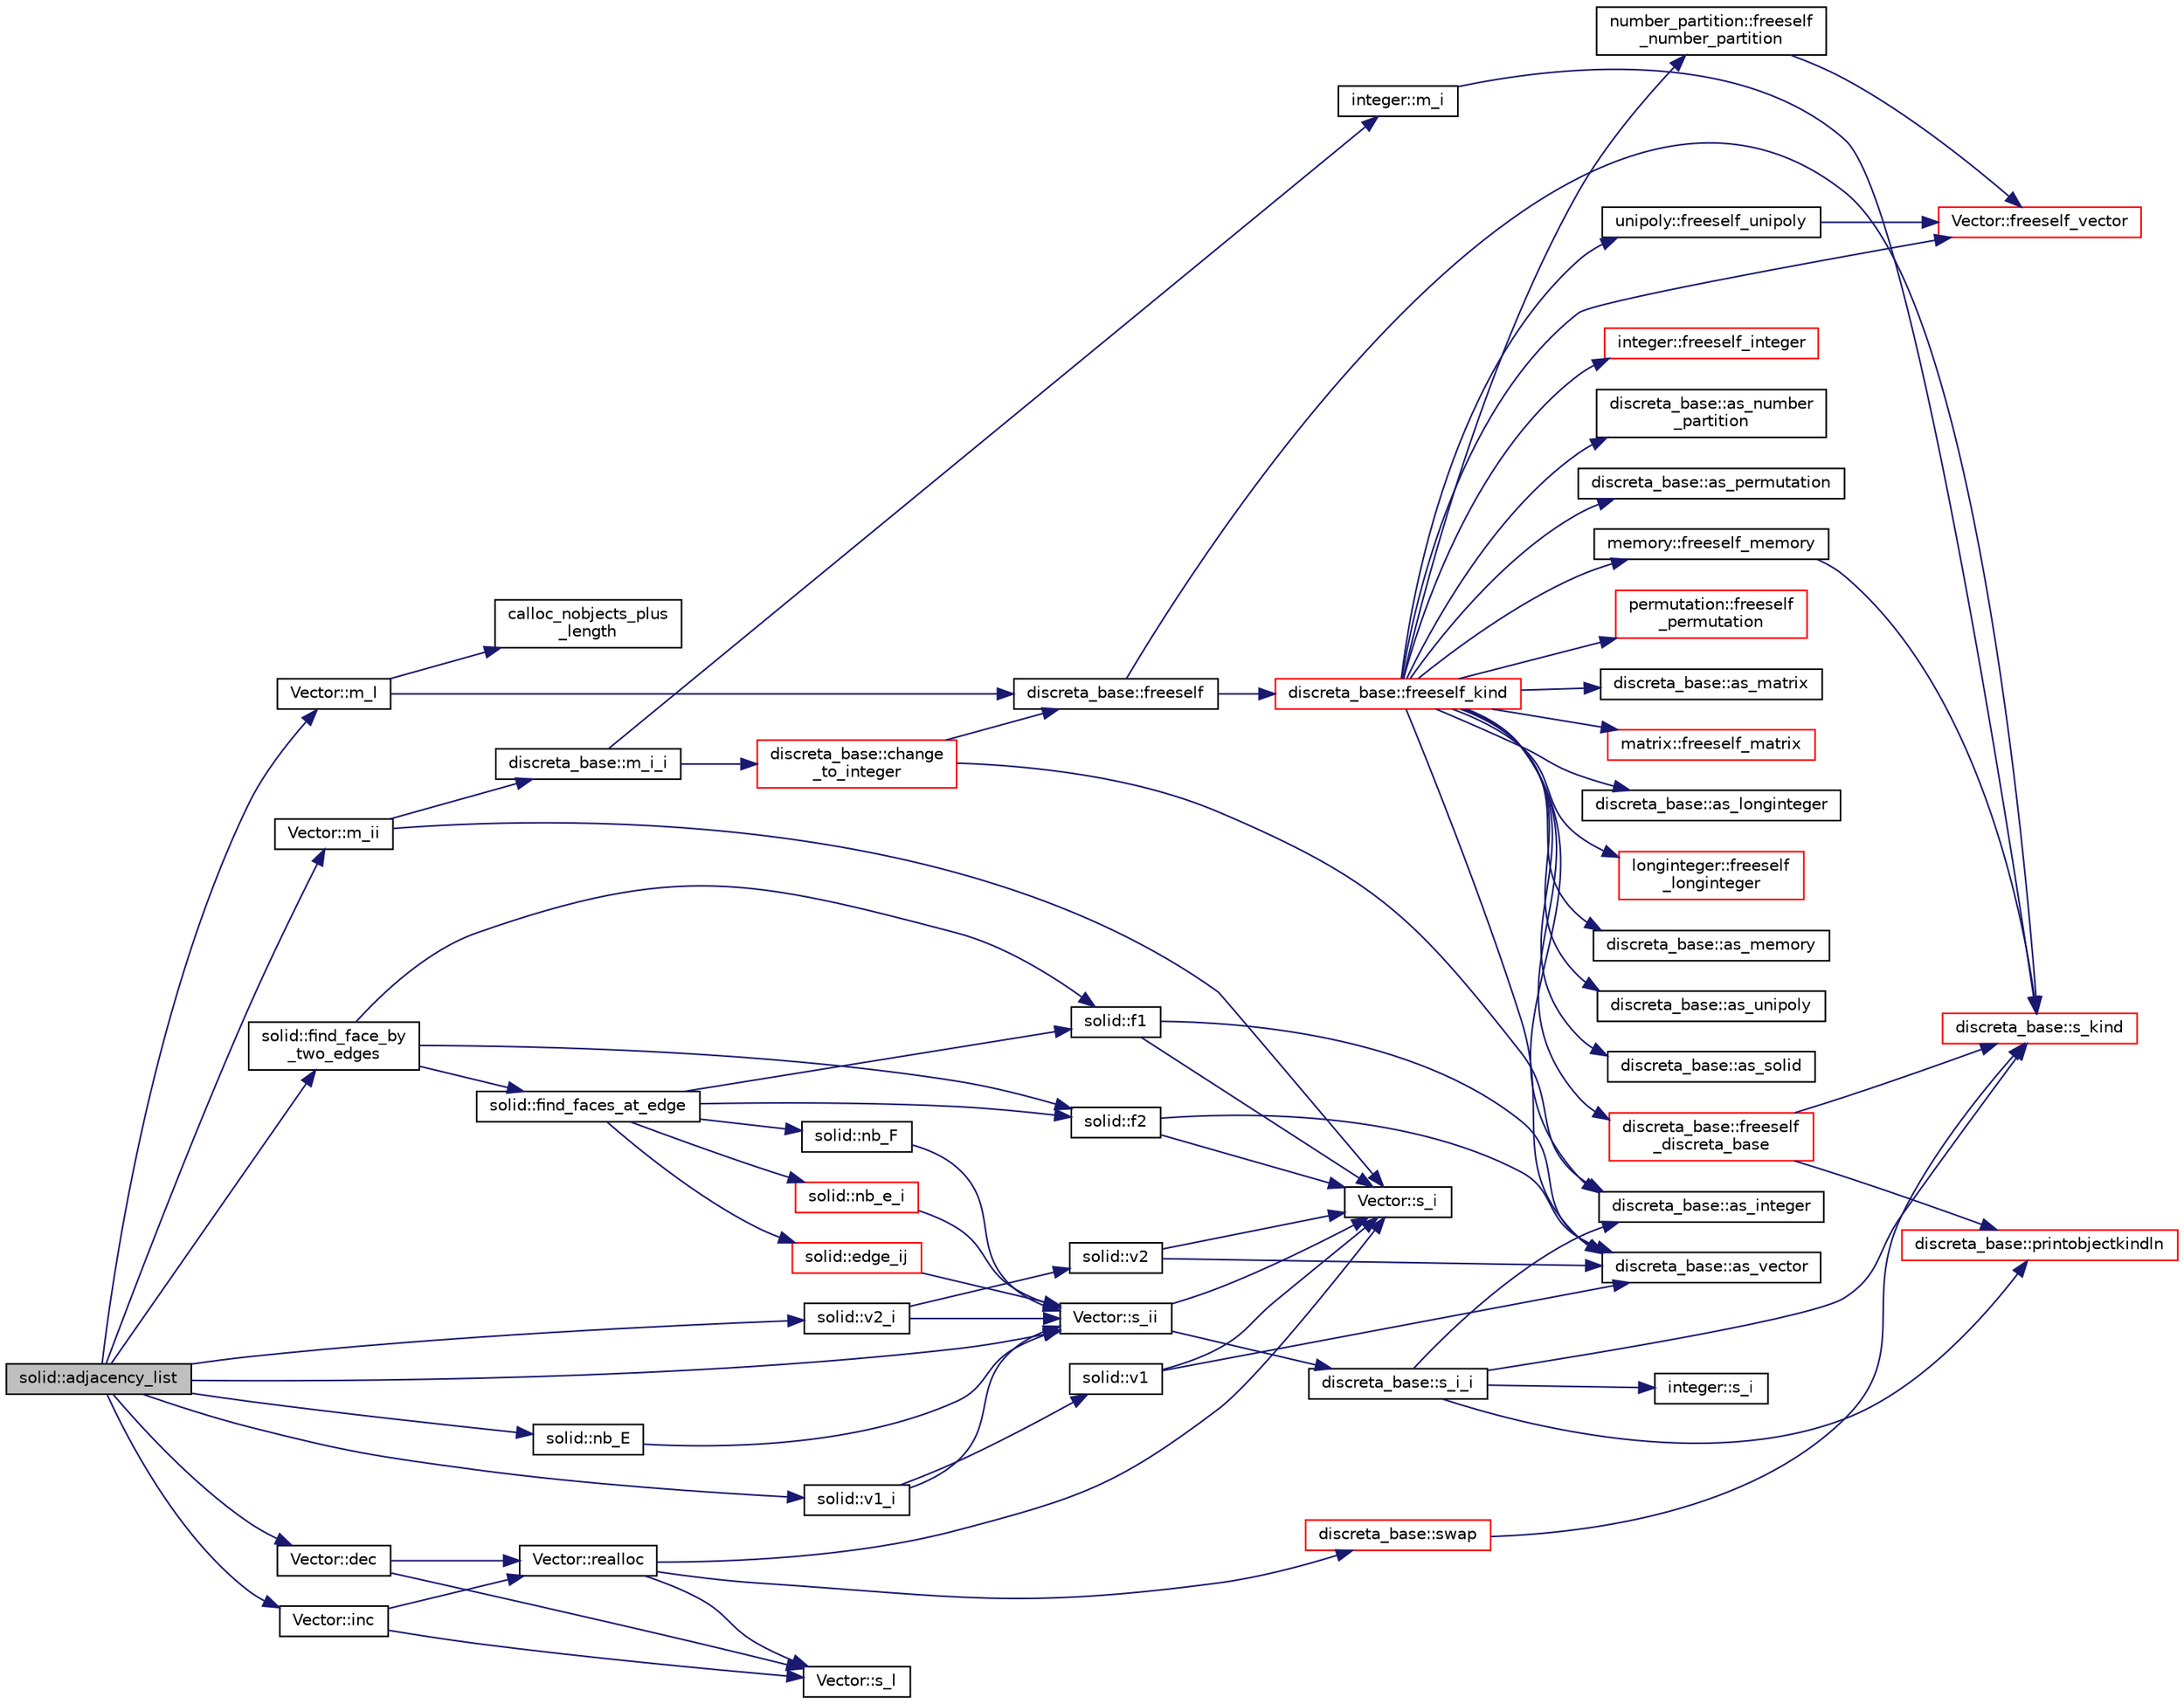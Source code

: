 digraph "solid::adjacency_list"
{
  edge [fontname="Helvetica",fontsize="10",labelfontname="Helvetica",labelfontsize="10"];
  node [fontname="Helvetica",fontsize="10",shape=record];
  rankdir="LR";
  Node803 [label="solid::adjacency_list",height=0.2,width=0.4,color="black", fillcolor="grey75", style="filled", fontcolor="black"];
  Node803 -> Node804 [color="midnightblue",fontsize="10",style="solid",fontname="Helvetica"];
  Node804 [label="Vector::m_l",height=0.2,width=0.4,color="black", fillcolor="white", style="filled",URL="$d5/db2/class_vector.html#a00f5520c2a6b4f5282a1a8bcf8ea74eb"];
  Node804 -> Node805 [color="midnightblue",fontsize="10",style="solid",fontname="Helvetica"];
  Node805 [label="discreta_base::freeself",height=0.2,width=0.4,color="black", fillcolor="white", style="filled",URL="$d7/d71/classdiscreta__base.html#a9a3c9501a562293b5667c11b9174d6e5"];
  Node805 -> Node806 [color="midnightblue",fontsize="10",style="solid",fontname="Helvetica"];
  Node806 [label="discreta_base::freeself_kind",height=0.2,width=0.4,color="red", fillcolor="white", style="filled",URL="$d7/d71/classdiscreta__base.html#a63a23ada2165b3838fab719ed458cec8"];
  Node806 -> Node807 [color="midnightblue",fontsize="10",style="solid",fontname="Helvetica"];
  Node807 [label="discreta_base::freeself\l_discreta_base",height=0.2,width=0.4,color="red", fillcolor="white", style="filled",URL="$d7/d71/classdiscreta__base.html#a8b1ec2cee4566034441e066dc2c027db"];
  Node807 -> Node808 [color="midnightblue",fontsize="10",style="solid",fontname="Helvetica"];
  Node808 [label="discreta_base::s_kind",height=0.2,width=0.4,color="red", fillcolor="white", style="filled",URL="$d7/d71/classdiscreta__base.html#a8a830025c74adbbc3362418a7c2ba157"];
  Node807 -> Node811 [color="midnightblue",fontsize="10",style="solid",fontname="Helvetica"];
  Node811 [label="discreta_base::printobjectkindln",height=0.2,width=0.4,color="red", fillcolor="white", style="filled",URL="$d7/d71/classdiscreta__base.html#a677ccc8f392ebedde05e453f8cf59559"];
  Node806 -> Node814 [color="midnightblue",fontsize="10",style="solid",fontname="Helvetica"];
  Node814 [label="discreta_base::as_integer",height=0.2,width=0.4,color="black", fillcolor="white", style="filled",URL="$d7/d71/classdiscreta__base.html#a00d7691eaf874fd283d942692fe8dd26"];
  Node806 -> Node815 [color="midnightblue",fontsize="10",style="solid",fontname="Helvetica"];
  Node815 [label="integer::freeself_integer",height=0.2,width=0.4,color="red", fillcolor="white", style="filled",URL="$d0/de5/classinteger.html#a02eb557612c9db1820dd75a77151edc0"];
  Node806 -> Node816 [color="midnightblue",fontsize="10",style="solid",fontname="Helvetica"];
  Node816 [label="discreta_base::as_vector",height=0.2,width=0.4,color="black", fillcolor="white", style="filled",URL="$d7/d71/classdiscreta__base.html#a7bdd6cae39c380b128ee9e17e42cf020"];
  Node806 -> Node817 [color="midnightblue",fontsize="10",style="solid",fontname="Helvetica"];
  Node817 [label="Vector::freeself_vector",height=0.2,width=0.4,color="red", fillcolor="white", style="filled",URL="$d5/db2/class_vector.html#ad55c58937ca8fb342247a2c0fb572d20"];
  Node806 -> Node819 [color="midnightblue",fontsize="10",style="solid",fontname="Helvetica"];
  Node819 [label="discreta_base::as_number\l_partition",height=0.2,width=0.4,color="black", fillcolor="white", style="filled",URL="$d7/d71/classdiscreta__base.html#a307aa09de0e925d46697707968ffab00"];
  Node806 -> Node820 [color="midnightblue",fontsize="10",style="solid",fontname="Helvetica"];
  Node820 [label="number_partition::freeself\l_number_partition",height=0.2,width=0.4,color="black", fillcolor="white", style="filled",URL="$df/d50/classnumber__partition.html#aa74111c1c8cd218b654e7b7c1ca42eb5"];
  Node820 -> Node817 [color="midnightblue",fontsize="10",style="solid",fontname="Helvetica"];
  Node806 -> Node821 [color="midnightblue",fontsize="10",style="solid",fontname="Helvetica"];
  Node821 [label="discreta_base::as_permutation",height=0.2,width=0.4,color="black", fillcolor="white", style="filled",URL="$d7/d71/classdiscreta__base.html#aa4e72f36a82984239b12ae831e131098"];
  Node806 -> Node822 [color="midnightblue",fontsize="10",style="solid",fontname="Helvetica"];
  Node822 [label="permutation::freeself\l_permutation",height=0.2,width=0.4,color="red", fillcolor="white", style="filled",URL="$d0/d08/classpermutation.html#a1f86343fa765d71c976d79e5ce372c12"];
  Node806 -> Node823 [color="midnightblue",fontsize="10",style="solid",fontname="Helvetica"];
  Node823 [label="discreta_base::as_matrix",height=0.2,width=0.4,color="black", fillcolor="white", style="filled",URL="$d7/d71/classdiscreta__base.html#ae4d7f56d917a4707b838fbffde6467ff"];
  Node806 -> Node824 [color="midnightblue",fontsize="10",style="solid",fontname="Helvetica"];
  Node824 [label="matrix::freeself_matrix",height=0.2,width=0.4,color="red", fillcolor="white", style="filled",URL="$d1/d8d/classmatrix.html#ab47d61820499f35c15bf82fb6a3b9bd1"];
  Node806 -> Node826 [color="midnightblue",fontsize="10",style="solid",fontname="Helvetica"];
  Node826 [label="discreta_base::as_longinteger",height=0.2,width=0.4,color="black", fillcolor="white", style="filled",URL="$d7/d71/classdiscreta__base.html#a20a094639eb711b10c8694c51937f7cd"];
  Node806 -> Node827 [color="midnightblue",fontsize="10",style="solid",fontname="Helvetica"];
  Node827 [label="longinteger::freeself\l_longinteger",height=0.2,width=0.4,color="red", fillcolor="white", style="filled",URL="$d3/d71/classlonginteger.html#a82006f4b7c6bf897de0387497e16c219"];
  Node806 -> Node829 [color="midnightblue",fontsize="10",style="solid",fontname="Helvetica"];
  Node829 [label="discreta_base::as_memory",height=0.2,width=0.4,color="black", fillcolor="white", style="filled",URL="$d7/d71/classdiscreta__base.html#ad94b2d7dce0cd4fa22db57f6e79c4bd2"];
  Node806 -> Node830 [color="midnightblue",fontsize="10",style="solid",fontname="Helvetica"];
  Node830 [label="memory::freeself_memory",height=0.2,width=0.4,color="black", fillcolor="white", style="filled",URL="$d8/d99/classmemory.html#a19366f9105d79a0e818cc19255d7ef4f"];
  Node830 -> Node808 [color="midnightblue",fontsize="10",style="solid",fontname="Helvetica"];
  Node806 -> Node831 [color="midnightblue",fontsize="10",style="solid",fontname="Helvetica"];
  Node831 [label="discreta_base::as_unipoly",height=0.2,width=0.4,color="black", fillcolor="white", style="filled",URL="$d7/d71/classdiscreta__base.html#ad50d8027f039fe5c2478cddb243adc9d"];
  Node806 -> Node832 [color="midnightblue",fontsize="10",style="solid",fontname="Helvetica"];
  Node832 [label="unipoly::freeself_unipoly",height=0.2,width=0.4,color="black", fillcolor="white", style="filled",URL="$d1/d89/classunipoly.html#aad315db6c6adb555a0c63877aab7d27e"];
  Node832 -> Node817 [color="midnightblue",fontsize="10",style="solid",fontname="Helvetica"];
  Node806 -> Node833 [color="midnightblue",fontsize="10",style="solid",fontname="Helvetica"];
  Node833 [label="discreta_base::as_solid",height=0.2,width=0.4,color="black", fillcolor="white", style="filled",URL="$d7/d71/classdiscreta__base.html#a1fc5f2b85ec97ab0a69dd64903c970a5"];
  Node805 -> Node808 [color="midnightblue",fontsize="10",style="solid",fontname="Helvetica"];
  Node804 -> Node853 [color="midnightblue",fontsize="10",style="solid",fontname="Helvetica"];
  Node853 [label="calloc_nobjects_plus\l_length",height=0.2,width=0.4,color="black", fillcolor="white", style="filled",URL="$d9/d60/discreta_8h.html#a71599d54c8c17dfa065a363f5cdd0aa4"];
  Node803 -> Node854 [color="midnightblue",fontsize="10",style="solid",fontname="Helvetica"];
  Node854 [label="solid::nb_E",height=0.2,width=0.4,color="black", fillcolor="white", style="filled",URL="$d8/def/classsolid.html#abf4c4af23b0746c618d03d63b32a9e7e"];
  Node854 -> Node855 [color="midnightblue",fontsize="10",style="solid",fontname="Helvetica"];
  Node855 [label="Vector::s_ii",height=0.2,width=0.4,color="black", fillcolor="white", style="filled",URL="$d5/db2/class_vector.html#a75d4942cc7b9794717b4846c10520db8"];
  Node855 -> Node856 [color="midnightblue",fontsize="10",style="solid",fontname="Helvetica"];
  Node856 [label="Vector::s_i",height=0.2,width=0.4,color="black", fillcolor="white", style="filled",URL="$d5/db2/class_vector.html#a1c4fe1752523df8119f70dd550244871"];
  Node855 -> Node857 [color="midnightblue",fontsize="10",style="solid",fontname="Helvetica"];
  Node857 [label="discreta_base::s_i_i",height=0.2,width=0.4,color="black", fillcolor="white", style="filled",URL="$d7/d71/classdiscreta__base.html#aadb92c01fbe69b3034b0214b33fbc735"];
  Node857 -> Node808 [color="midnightblue",fontsize="10",style="solid",fontname="Helvetica"];
  Node857 -> Node811 [color="midnightblue",fontsize="10",style="solid",fontname="Helvetica"];
  Node857 -> Node814 [color="midnightblue",fontsize="10",style="solid",fontname="Helvetica"];
  Node857 -> Node858 [color="midnightblue",fontsize="10",style="solid",fontname="Helvetica"];
  Node858 [label="integer::s_i",height=0.2,width=0.4,color="black", fillcolor="white", style="filled",URL="$d0/de5/classinteger.html#adf28e9f94d4c844adaa950deeb80b904"];
  Node803 -> Node859 [color="midnightblue",fontsize="10",style="solid",fontname="Helvetica"];
  Node859 [label="solid::v1_i",height=0.2,width=0.4,color="black", fillcolor="white", style="filled",URL="$d8/def/classsolid.html#a1e0894ad230270e0a74f49e4cc8bde8f"];
  Node859 -> Node860 [color="midnightblue",fontsize="10",style="solid",fontname="Helvetica"];
  Node860 [label="solid::v1",height=0.2,width=0.4,color="black", fillcolor="white", style="filled",URL="$d8/def/classsolid.html#a9f4ad6a7821b9be2f0f1e19cdb23933c"];
  Node860 -> Node856 [color="midnightblue",fontsize="10",style="solid",fontname="Helvetica"];
  Node860 -> Node816 [color="midnightblue",fontsize="10",style="solid",fontname="Helvetica"];
  Node859 -> Node855 [color="midnightblue",fontsize="10",style="solid",fontname="Helvetica"];
  Node803 -> Node861 [color="midnightblue",fontsize="10",style="solid",fontname="Helvetica"];
  Node861 [label="solid::v2_i",height=0.2,width=0.4,color="black", fillcolor="white", style="filled",URL="$d8/def/classsolid.html#a762c91ec8b487c2cacde991fb1c9fed4"];
  Node861 -> Node862 [color="midnightblue",fontsize="10",style="solid",fontname="Helvetica"];
  Node862 [label="solid::v2",height=0.2,width=0.4,color="black", fillcolor="white", style="filled",URL="$d8/def/classsolid.html#a49eb435004424f5d9fa17d55489a9a94"];
  Node862 -> Node856 [color="midnightblue",fontsize="10",style="solid",fontname="Helvetica"];
  Node862 -> Node816 [color="midnightblue",fontsize="10",style="solid",fontname="Helvetica"];
  Node861 -> Node855 [color="midnightblue",fontsize="10",style="solid",fontname="Helvetica"];
  Node803 -> Node863 [color="midnightblue",fontsize="10",style="solid",fontname="Helvetica"];
  Node863 [label="Vector::inc",height=0.2,width=0.4,color="black", fillcolor="white", style="filled",URL="$d5/db2/class_vector.html#a5f6fe0531bc3d9829becd8503e4156a3"];
  Node863 -> Node864 [color="midnightblue",fontsize="10",style="solid",fontname="Helvetica"];
  Node864 [label="Vector::realloc",height=0.2,width=0.4,color="black", fillcolor="white", style="filled",URL="$d5/db2/class_vector.html#a00aff28a4a7cacc8c5aaf44b6f3fb3a5"];
  Node864 -> Node865 [color="midnightblue",fontsize="10",style="solid",fontname="Helvetica"];
  Node865 [label="Vector::s_l",height=0.2,width=0.4,color="black", fillcolor="white", style="filled",URL="$d5/db2/class_vector.html#ad2dc082288f858d22a528832289e0704"];
  Node864 -> Node856 [color="midnightblue",fontsize="10",style="solid",fontname="Helvetica"];
  Node864 -> Node866 [color="midnightblue",fontsize="10",style="solid",fontname="Helvetica"];
  Node866 [label="discreta_base::swap",height=0.2,width=0.4,color="red", fillcolor="white", style="filled",URL="$d7/d71/classdiscreta__base.html#a2e8acbb9d3476675dac5b6a583b0293e"];
  Node866 -> Node808 [color="midnightblue",fontsize="10",style="solid",fontname="Helvetica"];
  Node863 -> Node865 [color="midnightblue",fontsize="10",style="solid",fontname="Helvetica"];
  Node803 -> Node889 [color="midnightblue",fontsize="10",style="solid",fontname="Helvetica"];
  Node889 [label="Vector::m_ii",height=0.2,width=0.4,color="black", fillcolor="white", style="filled",URL="$d5/db2/class_vector.html#aa6a97eabb43f192a47947f4f6acbb04d"];
  Node889 -> Node856 [color="midnightblue",fontsize="10",style="solid",fontname="Helvetica"];
  Node889 -> Node890 [color="midnightblue",fontsize="10",style="solid",fontname="Helvetica"];
  Node890 [label="discreta_base::m_i_i",height=0.2,width=0.4,color="black", fillcolor="white", style="filled",URL="$d7/d71/classdiscreta__base.html#aa231464a9d4bc233f66608021c9ad997"];
  Node890 -> Node891 [color="midnightblue",fontsize="10",style="solid",fontname="Helvetica"];
  Node891 [label="discreta_base::change\l_to_integer",height=0.2,width=0.4,color="red", fillcolor="white", style="filled",URL="$d7/d71/classdiscreta__base.html#a58a5a5bd8f8e6f2dd7b4483b66dc7bb9"];
  Node891 -> Node805 [color="midnightblue",fontsize="10",style="solid",fontname="Helvetica"];
  Node891 -> Node814 [color="midnightblue",fontsize="10",style="solid",fontname="Helvetica"];
  Node890 -> Node892 [color="midnightblue",fontsize="10",style="solid",fontname="Helvetica"];
  Node892 [label="integer::m_i",height=0.2,width=0.4,color="black", fillcolor="white", style="filled",URL="$d0/de5/classinteger.html#a869091f0a0f35f5354c8c4a70250e8a9"];
  Node892 -> Node808 [color="midnightblue",fontsize="10",style="solid",fontname="Helvetica"];
  Node803 -> Node855 [color="midnightblue",fontsize="10",style="solid",fontname="Helvetica"];
  Node803 -> Node893 [color="midnightblue",fontsize="10",style="solid",fontname="Helvetica"];
  Node893 [label="Vector::dec",height=0.2,width=0.4,color="black", fillcolor="white", style="filled",URL="$d5/db2/class_vector.html#ac2c2f8a845000951b008bbe833be3fd4"];
  Node893 -> Node865 [color="midnightblue",fontsize="10",style="solid",fontname="Helvetica"];
  Node893 -> Node864 [color="midnightblue",fontsize="10",style="solid",fontname="Helvetica"];
  Node803 -> Node894 [color="midnightblue",fontsize="10",style="solid",fontname="Helvetica"];
  Node894 [label="solid::find_face_by\l_two_edges",height=0.2,width=0.4,color="black", fillcolor="white", style="filled",URL="$d8/def/classsolid.html#a83a357e708d7da429afe714dc40a5930"];
  Node894 -> Node895 [color="midnightblue",fontsize="10",style="solid",fontname="Helvetica"];
  Node895 [label="solid::f1",height=0.2,width=0.4,color="black", fillcolor="white", style="filled",URL="$d8/def/classsolid.html#a496eea5cdbcc2e61784e736bb4e06d1d"];
  Node895 -> Node856 [color="midnightblue",fontsize="10",style="solid",fontname="Helvetica"];
  Node895 -> Node816 [color="midnightblue",fontsize="10",style="solid",fontname="Helvetica"];
  Node894 -> Node896 [color="midnightblue",fontsize="10",style="solid",fontname="Helvetica"];
  Node896 [label="solid::f2",height=0.2,width=0.4,color="black", fillcolor="white", style="filled",URL="$d8/def/classsolid.html#a52b43d36c47cf4f57fd277c408d33d58"];
  Node896 -> Node856 [color="midnightblue",fontsize="10",style="solid",fontname="Helvetica"];
  Node896 -> Node816 [color="midnightblue",fontsize="10",style="solid",fontname="Helvetica"];
  Node894 -> Node897 [color="midnightblue",fontsize="10",style="solid",fontname="Helvetica"];
  Node897 [label="solid::find_faces_at_edge",height=0.2,width=0.4,color="black", fillcolor="white", style="filled",URL="$d8/def/classsolid.html#ae6339a607e15cbfaa028063296ed9767"];
  Node897 -> Node898 [color="midnightblue",fontsize="10",style="solid",fontname="Helvetica"];
  Node898 [label="solid::nb_F",height=0.2,width=0.4,color="black", fillcolor="white", style="filled",URL="$d8/def/classsolid.html#a476fed0721c9fb1532618dd96db251d6"];
  Node898 -> Node855 [color="midnightblue",fontsize="10",style="solid",fontname="Helvetica"];
  Node897 -> Node895 [color="midnightblue",fontsize="10",style="solid",fontname="Helvetica"];
  Node897 -> Node896 [color="midnightblue",fontsize="10",style="solid",fontname="Helvetica"];
  Node897 -> Node899 [color="midnightblue",fontsize="10",style="solid",fontname="Helvetica"];
  Node899 [label="solid::nb_e_i",height=0.2,width=0.4,color="red", fillcolor="white", style="filled",URL="$d8/def/classsolid.html#a941bebd6096f96336f896093d14167b1"];
  Node899 -> Node855 [color="midnightblue",fontsize="10",style="solid",fontname="Helvetica"];
  Node897 -> Node901 [color="midnightblue",fontsize="10",style="solid",fontname="Helvetica"];
  Node901 [label="solid::edge_ij",height=0.2,width=0.4,color="red", fillcolor="white", style="filled",URL="$d8/def/classsolid.html#a7fe7ff45f9406a6959ff27c5a7cbb067"];
  Node901 -> Node855 [color="midnightblue",fontsize="10",style="solid",fontname="Helvetica"];
}

